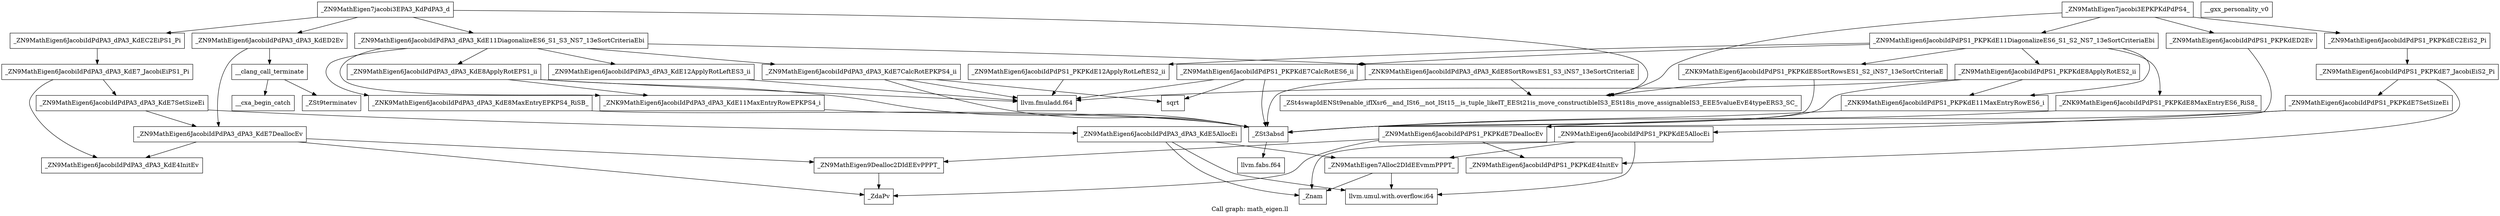 digraph "Call graph: math_eigen.ll" {
	label="Call graph: math_eigen.ll";

	Node0x5571a259fbb0 [shape=record,label="{_ZN9MathEigen7jacobi3EPA3_KdPdPA3_d}"];
	Node0x5571a259fbb0 -> Node0x5571a25c63d0;
	Node0x5571a259fbb0 -> Node0x5571a25c8bd0;
	Node0x5571a259fbb0 -> Node0x5571a25c8750;
	Node0x5571a259fbb0 -> Node0x5571a25b3e80;
	Node0x5571a25c63d0 [shape=record,label="{_ZN9MathEigen6JacobiIdPdPA3_dPA3_KdEC2EiPS1_Pi}"];
	Node0x5571a25c63d0 -> Node0x5571a2610de0;
	Node0x5571a25c8bd0 [shape=record,label="{_ZN9MathEigen6JacobiIdPdPA3_dPA3_KdE11DiagonalizeES6_S1_S3_NS7_13eSortCriteriaEbi}"];
	Node0x5571a25c8bd0 -> Node0x5571a2606c60;
	Node0x5571a25c8bd0 -> Node0x5571a25fc060;
	Node0x5571a25c8bd0 -> Node0x5571a2643720;
	Node0x5571a25c8bd0 -> Node0x5571a25f9570;
	Node0x5571a25c8bd0 -> Node0x5571a2615490;
	Node0x5571a25c8bd0 -> Node0x5571a2647b40;
	Node0x5571a25a84a0 [shape=record,label="{_ZN9MathEigen6JacobiIdPdPS1_PKPKdE11DiagonalizeES6_S1_S2_NS7_13eSortCriteriaEbi}"];
	Node0x5571a25a84a0 -> Node0x5571a25ab890;
	Node0x5571a25a84a0 -> Node0x5571a25a8eb0;
	Node0x5571a25a84a0 -> Node0x5571a25fb7e0;
	Node0x5571a25a84a0 -> Node0x5571a25a8410;
	Node0x5571a25a84a0 -> Node0x5571a25acad0;
	Node0x5571a25a84a0 -> Node0x5571a25a2d80;
	Node0x5571a25eca00 [shape=record,label="{__gxx_personality_v0}"];
	Node0x5571a25c8750 [shape=record,label="{_ZSt4swapIdENSt9enable_ifIXsr6__and_ISt6__not_ISt15__is_tuple_likeIT_EESt21is_move_constructibleIS3_ESt18is_move_assignableIS3_EEE5valueEvE4typeERS3_SC_}"];
	Node0x5571a25b3e80 [shape=record,label="{_ZN9MathEigen6JacobiIdPdPA3_dPA3_KdED2Ev}"];
	Node0x5571a25b3e80 -> Node0x5571a26523c0;
	Node0x5571a25b3e80 -> Node0x5571a26528e0;
	Node0x5571a2652790 [shape=record,label="{_ZN9MathEigen7jacobi3EPKPKdPdPS4_}"];
	Node0x5571a2652790 -> Node0x5571a2595c30;
	Node0x5571a2652790 -> Node0x5571a25a84a0;
	Node0x5571a2652790 -> Node0x5571a25c8750;
	Node0x5571a2652790 -> Node0x5571a25a3420;
	Node0x5571a2595c30 [shape=record,label="{_ZN9MathEigen6JacobiIdPdPS1_PKPKdEC2EiS2_Pi}"];
	Node0x5571a2595c30 -> Node0x5571a25e48a0;
	Node0x5571a25a3420 [shape=record,label="{_ZN9MathEigen6JacobiIdPdPS1_PKPKdED2Ev}"];
	Node0x5571a25a3420 -> Node0x5571a2595ae0;
	Node0x5571a2610de0 [shape=record,label="{_ZN9MathEigen6JacobiIdPdPA3_dPA3_KdE7_JacobiEiPS1_Pi}"];
	Node0x5571a2610de0 -> Node0x5571a25a0180;
	Node0x5571a2610de0 -> Node0x5571a25a2f60;
	Node0x5571a25a0180 [shape=record,label="{_ZN9MathEigen6JacobiIdPdPA3_dPA3_KdE4InitEv}"];
	Node0x5571a25a2f60 [shape=record,label="{_ZN9MathEigen6JacobiIdPdPA3_dPA3_KdE7SetSizeEi}"];
	Node0x5571a25a2f60 -> Node0x5571a26523c0;
	Node0x5571a25a2f60 -> Node0x5571a25a3bf0;
	Node0x5571a26523c0 [shape=record,label="{_ZN9MathEigen6JacobiIdPdPA3_dPA3_KdE7DeallocEv}"];
	Node0x5571a26523c0 -> Node0x5571a25a8870;
	Node0x5571a26523c0 -> Node0x5571a25adfa0;
	Node0x5571a26523c0 -> Node0x5571a25a0180;
	Node0x5571a25a3bf0 [shape=record,label="{_ZN9MathEigen6JacobiIdPdPA3_dPA3_KdE5AllocEi}"];
	Node0x5571a25a3bf0 -> Node0x5571a25b3fc0;
	Node0x5571a25a3bf0 -> Node0x5571a25b4bb0;
	Node0x5571a25a3bf0 -> Node0x5571a25b5650;
	Node0x5571a25a8870 [shape=record,label="{_ZN9MathEigen9Dealloc2DIdEEvPPPT_}"];
	Node0x5571a25a8870 -> Node0x5571a25adfa0;
	Node0x5571a25adfa0 [shape=record,label="{_ZdaPv}"];
	Node0x5571a25b3fc0 [shape=record,label="{llvm.umul.with.overflow.i64}"];
	Node0x5571a25b4bb0 [shape=record,label="{_Znam}"];
	Node0x5571a25b5650 [shape=record,label="{_ZN9MathEigen7Alloc2DIdEEvmmPPPT_}"];
	Node0x5571a25b5650 -> Node0x5571a25b3fc0;
	Node0x5571a25b5650 -> Node0x5571a25b4bb0;
	Node0x5571a26528e0 [shape=record,label="{__clang_call_terminate}"];
	Node0x5571a26528e0 -> Node0x5571a25bd270;
	Node0x5571a26528e0 -> Node0x5571a25bf5b0;
	Node0x5571a25bd270 [shape=record,label="{__cxa_begin_catch}"];
	Node0x5571a25bf5b0 [shape=record,label="{_ZSt9terminatev}"];
	Node0x5571a2606c60 [shape=record,label="{_ZNK9MathEigen6JacobiIdPdPA3_dPA3_KdE11MaxEntryRowEPKPS4_i}"];
	Node0x5571a2606c60 -> Node0x5571a25c31e0;
	Node0x5571a25fc060 [shape=record,label="{_ZNK9MathEigen6JacobiIdPdPA3_dPA3_KdE8MaxEntryEPKPS4_RiSB_}"];
	Node0x5571a25fc060 -> Node0x5571a25c31e0;
	Node0x5571a25f9570 [shape=record,label="{_ZN9MathEigen6JacobiIdPdPA3_dPA3_KdE7CalcRotEPKPS4_ii}"];
	Node0x5571a25f9570 -> Node0x5571a25c6640;
	Node0x5571a25f9570 -> Node0x5571a25d02e0;
	Node0x5571a25f9570 -> Node0x5571a25c31e0;
	Node0x5571a2615490 [shape=record,label="{_ZN9MathEigen6JacobiIdPdPA3_dPA3_KdE8ApplyRotEPS1_ii}"];
	Node0x5571a2615490 -> Node0x5571a25c6640;
	Node0x5571a2615490 -> Node0x5571a2606c60;
	Node0x5571a2615490 -> Node0x5571a25c31e0;
	Node0x5571a2647b40 [shape=record,label="{_ZN9MathEigen6JacobiIdPdPA3_dPA3_KdE12ApplyRotLeftES3_ii}"];
	Node0x5571a2647b40 -> Node0x5571a25c6640;
	Node0x5571a2643720 [shape=record,label="{_ZNK9MathEigen6JacobiIdPdPA3_dPA3_KdE8SortRowsES1_S3_iNS7_13eSortCriteriaE}"];
	Node0x5571a2643720 -> Node0x5571a25c31e0;
	Node0x5571a2643720 -> Node0x5571a25c8750;
	Node0x5571a25c31e0 [shape=record,label="{_ZSt3absd}"];
	Node0x5571a25c31e0 -> Node0x5571a25d15f0;
	Node0x5571a25d15f0 [shape=record,label="{llvm.fabs.f64}"];
	Node0x5571a25d02e0 [shape=record,label="{sqrt}"];
	Node0x5571a25c6640 [shape=record,label="{llvm.fmuladd.f64}"];
	Node0x5571a25e48a0 [shape=record,label="{_ZN9MathEigen6JacobiIdPdPS1_PKPKdE7_JacobiEiS2_Pi}"];
	Node0x5571a25e48a0 -> Node0x5571a25d3220;
	Node0x5571a25e48a0 -> Node0x5571a25d5c50;
	Node0x5571a25d3220 [shape=record,label="{_ZN9MathEigen6JacobiIdPdPS1_PKPKdE4InitEv}"];
	Node0x5571a25d5c50 [shape=record,label="{_ZN9MathEigen6JacobiIdPdPS1_PKPKdE7SetSizeEi}"];
	Node0x5571a25d5c50 -> Node0x5571a2595ae0;
	Node0x5571a25d5c50 -> Node0x5571a25d6390;
	Node0x5571a2595ae0 [shape=record,label="{_ZN9MathEigen6JacobiIdPdPS1_PKPKdE7DeallocEv}"];
	Node0x5571a2595ae0 -> Node0x5571a25a8870;
	Node0x5571a2595ae0 -> Node0x5571a25adfa0;
	Node0x5571a2595ae0 -> Node0x5571a25d3220;
	Node0x5571a25d6390 [shape=record,label="{_ZN9MathEigen6JacobiIdPdPS1_PKPKdE5AllocEi}"];
	Node0x5571a25d6390 -> Node0x5571a25b3fc0;
	Node0x5571a25d6390 -> Node0x5571a25b4bb0;
	Node0x5571a25d6390 -> Node0x5571a25b5650;
	Node0x5571a25ab890 [shape=record,label="{_ZNK9MathEigen6JacobiIdPdPS1_PKPKdE11MaxEntryRowES6_i}"];
	Node0x5571a25ab890 -> Node0x5571a25c31e0;
	Node0x5571a25a8eb0 [shape=record,label="{_ZNK9MathEigen6JacobiIdPdPS1_PKPKdE8MaxEntryES6_RiS8_}"];
	Node0x5571a25a8eb0 -> Node0x5571a25c31e0;
	Node0x5571a25a8410 [shape=record,label="{_ZN9MathEigen6JacobiIdPdPS1_PKPKdE7CalcRotES6_ii}"];
	Node0x5571a25a8410 -> Node0x5571a25c6640;
	Node0x5571a25a8410 -> Node0x5571a25d02e0;
	Node0x5571a25a8410 -> Node0x5571a25c31e0;
	Node0x5571a25acad0 [shape=record,label="{_ZN9MathEigen6JacobiIdPdPS1_PKPKdE8ApplyRotES2_ii}"];
	Node0x5571a25acad0 -> Node0x5571a25c6640;
	Node0x5571a25acad0 -> Node0x5571a25ab890;
	Node0x5571a25acad0 -> Node0x5571a25c31e0;
	Node0x5571a25a2d80 [shape=record,label="{_ZN9MathEigen6JacobiIdPdPS1_PKPKdE12ApplyRotLeftES2_ii}"];
	Node0x5571a25a2d80 -> Node0x5571a25c6640;
	Node0x5571a25fb7e0 [shape=record,label="{_ZNK9MathEigen6JacobiIdPdPS1_PKPKdE8SortRowsES1_S2_iNS7_13eSortCriteriaE}"];
	Node0x5571a25fb7e0 -> Node0x5571a25c31e0;
	Node0x5571a25fb7e0 -> Node0x5571a25c8750;
}
